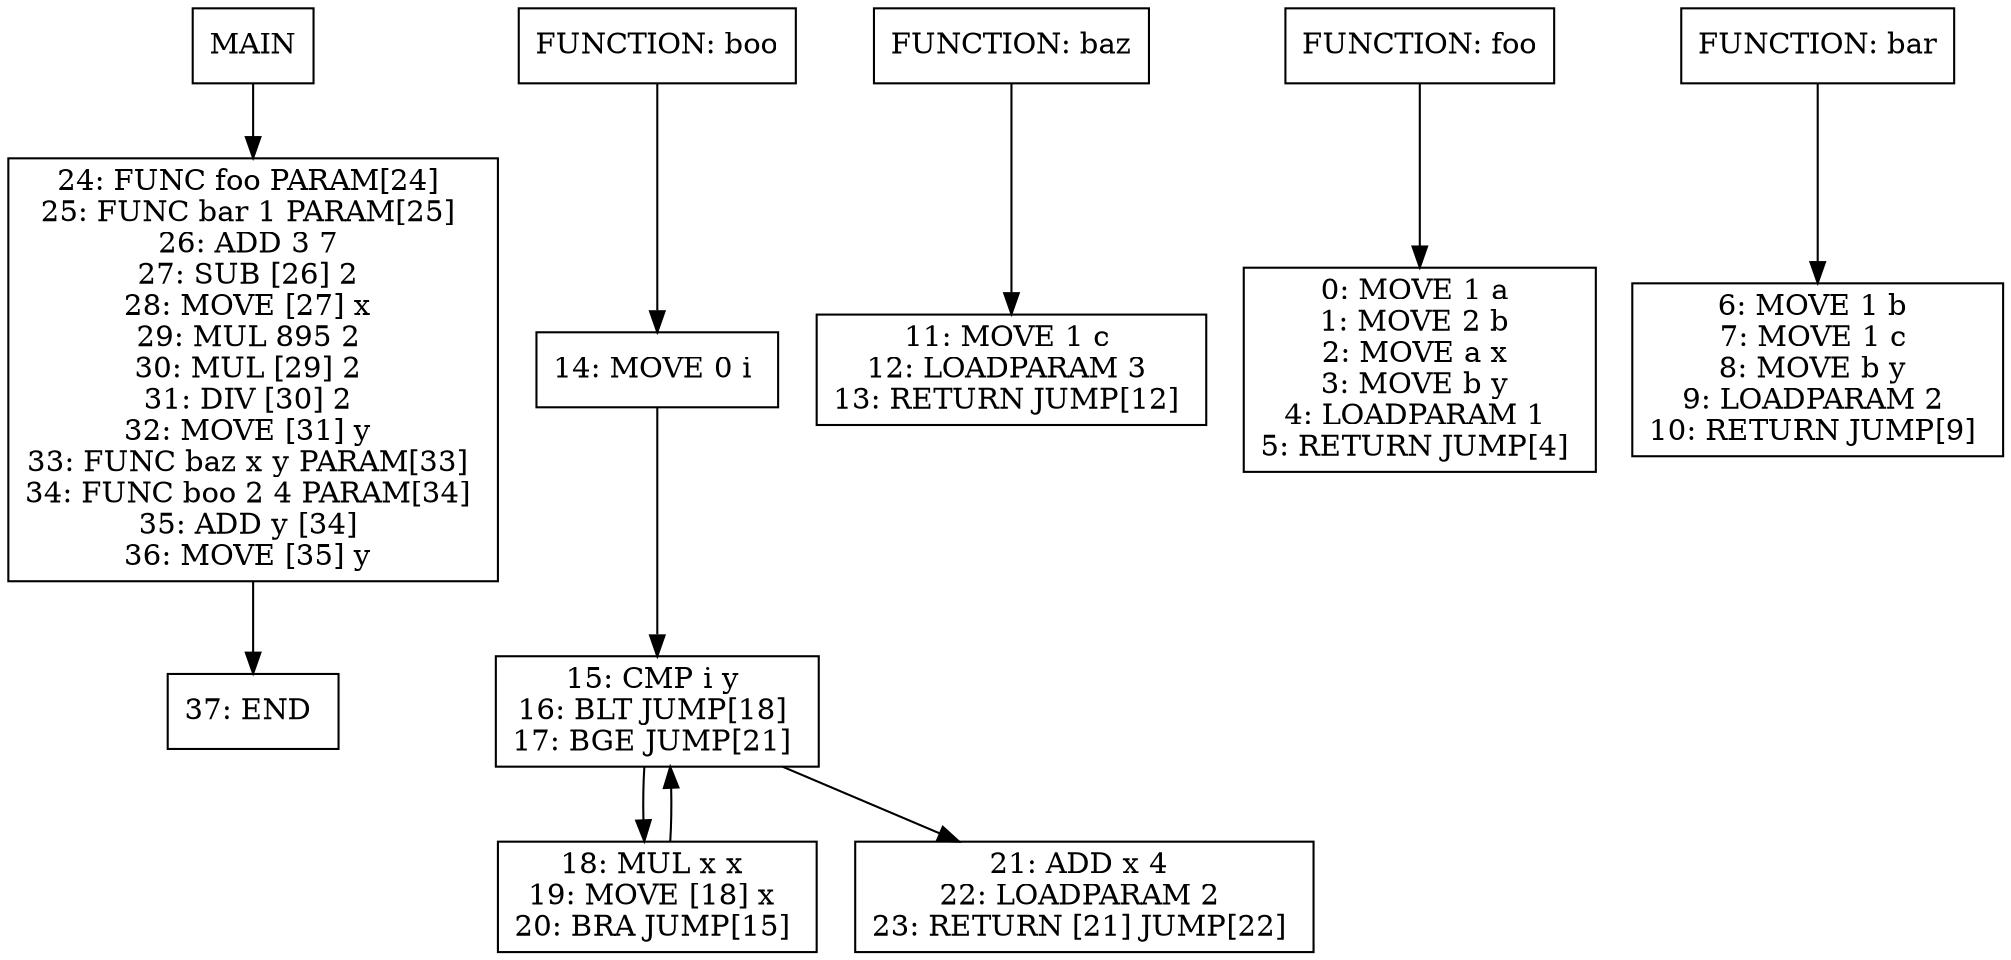 digraph test016 {
node [shape=box]
1[label="MAIN"]
1 -> 24
24[label="24: FUNC foo PARAM[24] 
25: FUNC bar 1 PARAM[25] 
26: ADD 3 7 
27: SUB [26] 2 
28: MOVE [27] x 
29: MUL 895 2 
30: MUL [29] 2 
31: DIV [30] 2 
32: MOVE [31] y 
33: FUNC baz x y PARAM[33] 
34: FUNC boo 2 4 PARAM[34] 
35: ADD y [34] 
36: MOVE [35] y 
"]
24 -> 30
30[label="37: END 
"]
17[label="FUNCTION: boo"]
17 -> 19
19[label="14: MOVE 0 i 
"]
19 -> 20
20[label="15: CMP i y 
16: BLT JUMP[18] 
17: BGE JUMP[21] 
"]
20 -> 22
22[label="18: MUL x x 
19: MOVE [18] x 
20: BRA JUMP[15] 
"]
22 -> 20
20 -> 21
21[label="21: ADD x 4 
22: LOADPARAM 2 
23: RETURN [21] JUMP[22] 
"]
14[label="FUNCTION: baz"]
14 -> 16
16[label="11: MOVE 1 c 
12: LOADPARAM 3 
13: RETURN JUMP[12] 
"]
3[label="FUNCTION: foo"]
3 -> 5
5[label="0: MOVE 1 a 
1: MOVE 2 b 
2: MOVE a x 
3: MOVE b y 
4: LOADPARAM 1 
5: RETURN JUMP[4] 
"]
9[label="FUNCTION: bar"]
9 -> 11
11[label="6: MOVE 1 b 
7: MOVE 1 c 
8: MOVE b y 
9: LOADPARAM 2 
10: RETURN JUMP[9] 
"]
}
